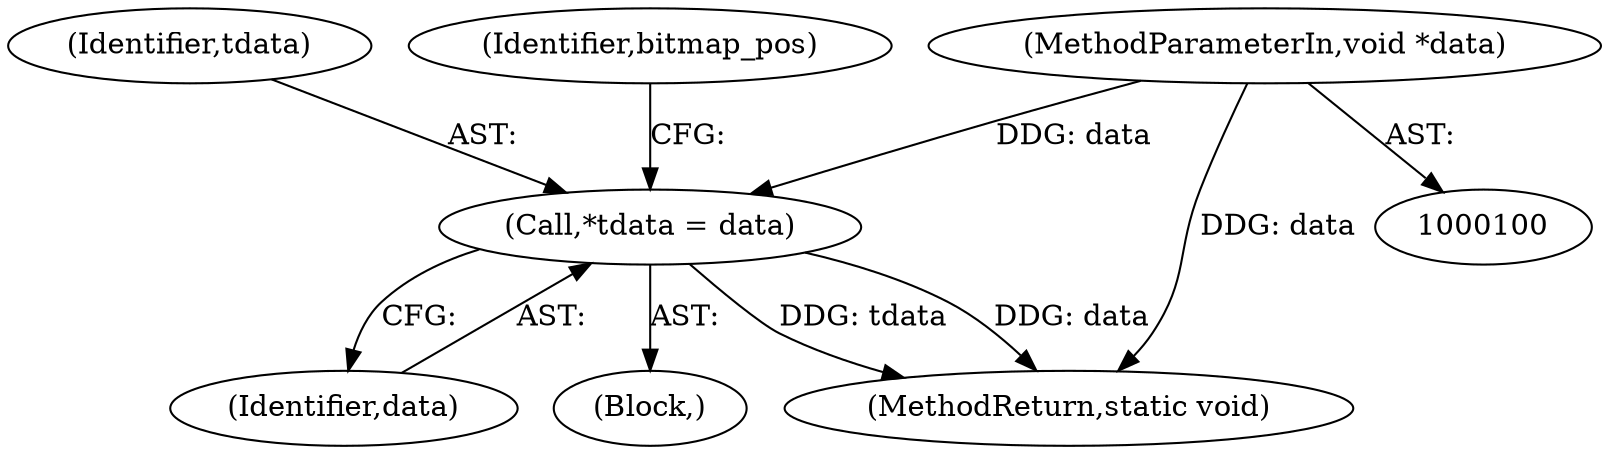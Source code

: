 digraph "1_git_de1e67d0703894cb6ea782e36abb63976ab07e60_8@pointer" {
"1000104" [label="(MethodParameterIn,void *data)"];
"1000107" [label="(Call,*tdata = data)"];
"1000109" [label="(Identifier,data)"];
"1000108" [label="(Identifier,tdata)"];
"1000104" [label="(MethodParameterIn,void *data)"];
"1000112" [label="(Identifier,bitmap_pos)"];
"1000105" [label="(Block,)"];
"1000143" [label="(MethodReturn,static void)"];
"1000107" [label="(Call,*tdata = data)"];
"1000104" -> "1000100"  [label="AST: "];
"1000104" -> "1000143"  [label="DDG: data"];
"1000104" -> "1000107"  [label="DDG: data"];
"1000107" -> "1000105"  [label="AST: "];
"1000107" -> "1000109"  [label="CFG: "];
"1000108" -> "1000107"  [label="AST: "];
"1000109" -> "1000107"  [label="AST: "];
"1000112" -> "1000107"  [label="CFG: "];
"1000107" -> "1000143"  [label="DDG: tdata"];
"1000107" -> "1000143"  [label="DDG: data"];
}
